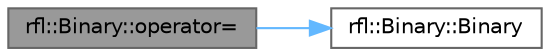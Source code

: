 digraph "rfl::Binary::operator="
{
 // LATEX_PDF_SIZE
  bgcolor="transparent";
  edge [fontname=Helvetica,fontsize=10,labelfontname=Helvetica,labelfontsize=10];
  node [fontname=Helvetica,fontsize=10,shape=box,height=0.2,width=0.4];
  rankdir="LR";
  Node1 [id="Node000001",label="rfl::Binary::operator=",height=0.2,width=0.4,color="gray40", fillcolor="grey60", style="filled", fontcolor="black",tooltip="Assigns the underlying object."];
  Node1 -> Node2 [id="edge2_Node000001_Node000002",color="steelblue1",style="solid",tooltip=" "];
  Node2 [id="Node000002",label="rfl::Binary::Binary",height=0.2,width=0.4,color="grey40", fillcolor="white", style="filled",URL="$structrfl_1_1_binary.html#a48d7db909048a0f230236dfa061ac852",tooltip=" "];
}
